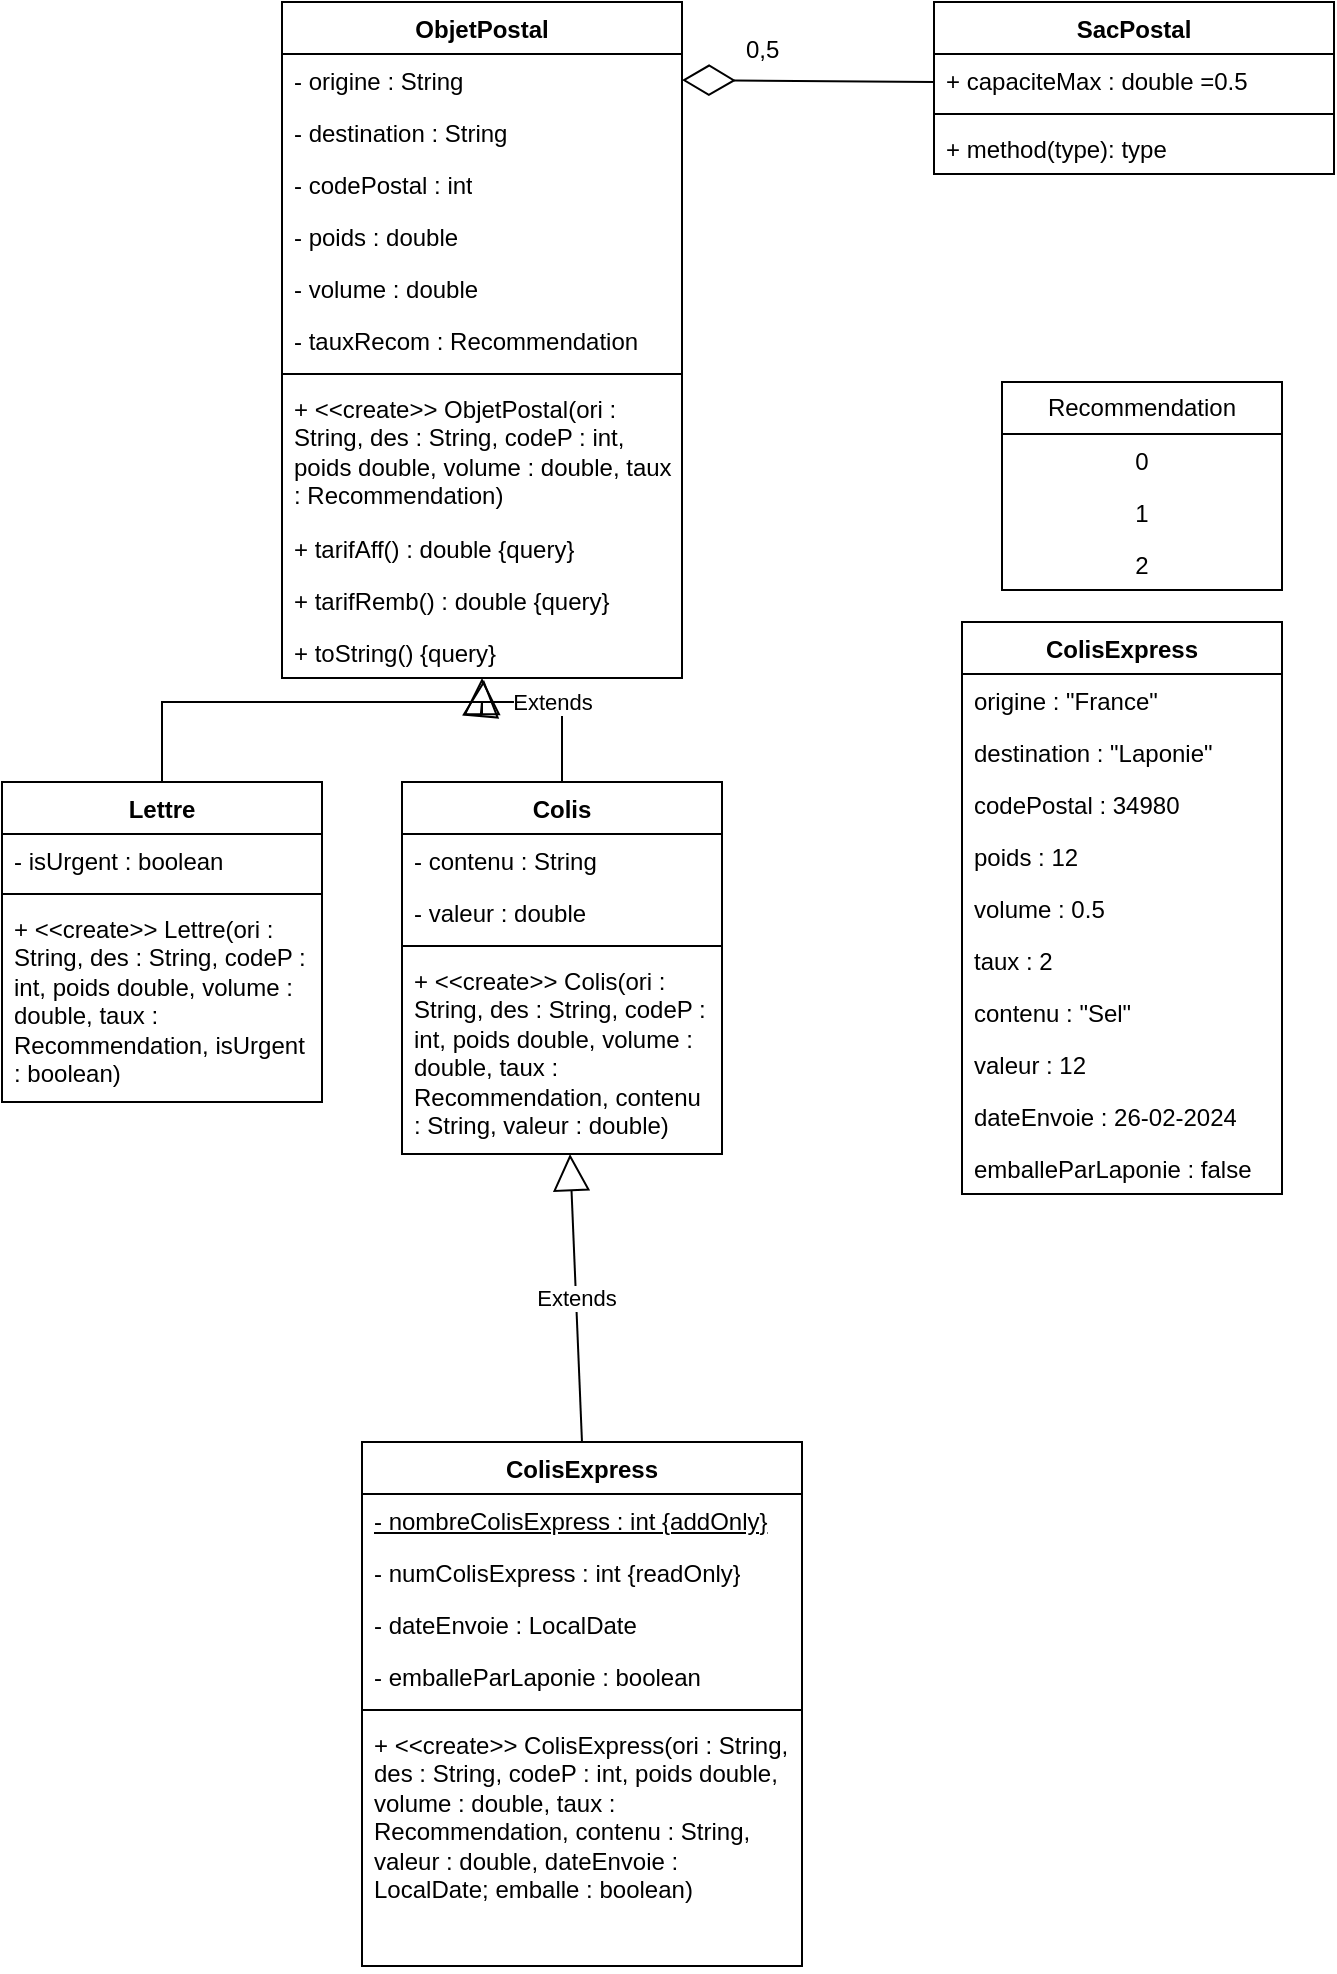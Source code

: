 <mxfile version="23.1.6" type="device">
  <diagram name="Page-1" id="HHqQeTKHzqVGIIFNzKew">
    <mxGraphModel dx="1195" dy="604" grid="1" gridSize="10" guides="1" tooltips="1" connect="1" arrows="1" fold="1" page="1" pageScale="1" pageWidth="827" pageHeight="1169" math="0" shadow="0">
      <root>
        <mxCell id="0" />
        <mxCell id="1" parent="0" />
        <mxCell id="ARqyOtr9gMvbgYMCcB9u-5" value="ObjetPostal" style="swimlane;fontStyle=1;align=center;verticalAlign=top;childLayout=stackLayout;horizontal=1;startSize=26;horizontalStack=0;resizeParent=1;resizeParentMax=0;resizeLast=0;collapsible=1;marginBottom=0;whiteSpace=wrap;html=1;" vertex="1" parent="1">
          <mxGeometry x="234" y="30" width="200" height="338" as="geometry" />
        </mxCell>
        <mxCell id="ARqyOtr9gMvbgYMCcB9u-6" value="&lt;div&gt;- origine : String&lt;/div&gt;" style="text;strokeColor=none;fillColor=none;align=left;verticalAlign=top;spacingLeft=4;spacingRight=4;overflow=hidden;rotatable=0;points=[[0,0.5],[1,0.5]];portConstraint=eastwest;whiteSpace=wrap;html=1;" vertex="1" parent="ARqyOtr9gMvbgYMCcB9u-5">
          <mxGeometry y="26" width="200" height="26" as="geometry" />
        </mxCell>
        <mxCell id="ARqyOtr9gMvbgYMCcB9u-7" value="&lt;div&gt;- destination : String&lt;/div&gt;" style="text;strokeColor=none;fillColor=none;align=left;verticalAlign=top;spacingLeft=4;spacingRight=4;overflow=hidden;rotatable=0;points=[[0,0.5],[1,0.5]];portConstraint=eastwest;whiteSpace=wrap;html=1;" vertex="1" parent="ARqyOtr9gMvbgYMCcB9u-5">
          <mxGeometry y="52" width="200" height="26" as="geometry" />
        </mxCell>
        <mxCell id="ARqyOtr9gMvbgYMCcB9u-8" value="- codePostal : int" style="text;strokeColor=none;fillColor=none;align=left;verticalAlign=top;spacingLeft=4;spacingRight=4;overflow=hidden;rotatable=0;points=[[0,0.5],[1,0.5]];portConstraint=eastwest;whiteSpace=wrap;html=1;" vertex="1" parent="ARqyOtr9gMvbgYMCcB9u-5">
          <mxGeometry y="78" width="200" height="26" as="geometry" />
        </mxCell>
        <mxCell id="ARqyOtr9gMvbgYMCcB9u-9" value="- poids : double" style="text;strokeColor=none;fillColor=none;align=left;verticalAlign=top;spacingLeft=4;spacingRight=4;overflow=hidden;rotatable=0;points=[[0,0.5],[1,0.5]];portConstraint=eastwest;whiteSpace=wrap;html=1;" vertex="1" parent="ARqyOtr9gMvbgYMCcB9u-5">
          <mxGeometry y="104" width="200" height="26" as="geometry" />
        </mxCell>
        <mxCell id="ARqyOtr9gMvbgYMCcB9u-10" value="- volume : double" style="text;strokeColor=none;fillColor=none;align=left;verticalAlign=top;spacingLeft=4;spacingRight=4;overflow=hidden;rotatable=0;points=[[0,0.5],[1,0.5]];portConstraint=eastwest;whiteSpace=wrap;html=1;" vertex="1" parent="ARqyOtr9gMvbgYMCcB9u-5">
          <mxGeometry y="130" width="200" height="26" as="geometry" />
        </mxCell>
        <mxCell id="ARqyOtr9gMvbgYMCcB9u-11" value="- tauxRecom : Recommendation" style="text;strokeColor=none;fillColor=none;align=left;verticalAlign=top;spacingLeft=4;spacingRight=4;overflow=hidden;rotatable=0;points=[[0,0.5],[1,0.5]];portConstraint=eastwest;whiteSpace=wrap;html=1;" vertex="1" parent="ARqyOtr9gMvbgYMCcB9u-5">
          <mxGeometry y="156" width="200" height="26" as="geometry" />
        </mxCell>
        <mxCell id="ARqyOtr9gMvbgYMCcB9u-12" value="" style="line;strokeWidth=1;fillColor=none;align=left;verticalAlign=middle;spacingTop=-1;spacingLeft=3;spacingRight=3;rotatable=0;labelPosition=right;points=[];portConstraint=eastwest;strokeColor=inherit;" vertex="1" parent="ARqyOtr9gMvbgYMCcB9u-5">
          <mxGeometry y="182" width="200" height="8" as="geometry" />
        </mxCell>
        <mxCell id="ARqyOtr9gMvbgYMCcB9u-13" value="&lt;div&gt;+ &amp;lt;&amp;lt;create&amp;gt;&amp;gt; ObjetPostal(ori : String, des : String, codeP : int, poids double, volume : double, taux : Recommendation)&lt;/div&gt;" style="text;strokeColor=none;fillColor=none;align=left;verticalAlign=top;spacingLeft=4;spacingRight=4;overflow=hidden;rotatable=0;points=[[0,0.5],[1,0.5]];portConstraint=eastwest;whiteSpace=wrap;html=1;" vertex="1" parent="ARqyOtr9gMvbgYMCcB9u-5">
          <mxGeometry y="190" width="200" height="70" as="geometry" />
        </mxCell>
        <mxCell id="ARqyOtr9gMvbgYMCcB9u-14" value="+ tarifAff() : double {query}" style="text;strokeColor=none;fillColor=none;align=left;verticalAlign=top;spacingLeft=4;spacingRight=4;overflow=hidden;rotatable=0;points=[[0,0.5],[1,0.5]];portConstraint=eastwest;whiteSpace=wrap;html=1;" vertex="1" parent="ARqyOtr9gMvbgYMCcB9u-5">
          <mxGeometry y="260" width="200" height="26" as="geometry" />
        </mxCell>
        <mxCell id="ARqyOtr9gMvbgYMCcB9u-15" value="+ tarifRemb() : double {query}" style="text;strokeColor=none;fillColor=none;align=left;verticalAlign=top;spacingLeft=4;spacingRight=4;overflow=hidden;rotatable=0;points=[[0,0.5],[1,0.5]];portConstraint=eastwest;whiteSpace=wrap;html=1;" vertex="1" parent="ARqyOtr9gMvbgYMCcB9u-5">
          <mxGeometry y="286" width="200" height="26" as="geometry" />
        </mxCell>
        <mxCell id="ARqyOtr9gMvbgYMCcB9u-16" value="+ toString() {query}" style="text;strokeColor=none;fillColor=none;align=left;verticalAlign=top;spacingLeft=4;spacingRight=4;overflow=hidden;rotatable=0;points=[[0,0.5],[1,0.5]];portConstraint=eastwest;whiteSpace=wrap;html=1;" vertex="1" parent="ARqyOtr9gMvbgYMCcB9u-5">
          <mxGeometry y="312" width="200" height="26" as="geometry" />
        </mxCell>
        <mxCell id="ARqyOtr9gMvbgYMCcB9u-17" value="Recommendation" style="swimlane;fontStyle=0;childLayout=stackLayout;horizontal=1;startSize=26;fillColor=none;horizontalStack=0;resizeParent=1;resizeParentMax=0;resizeLast=0;collapsible=1;marginBottom=0;whiteSpace=wrap;html=1;" vertex="1" parent="1">
          <mxGeometry x="594" y="220" width="140" height="104" as="geometry" />
        </mxCell>
        <mxCell id="ARqyOtr9gMvbgYMCcB9u-18" value="0" style="text;strokeColor=none;fillColor=none;align=center;verticalAlign=top;spacingLeft=4;spacingRight=4;overflow=hidden;rotatable=0;points=[[0,0.5],[1,0.5]];portConstraint=eastwest;whiteSpace=wrap;html=1;" vertex="1" parent="ARqyOtr9gMvbgYMCcB9u-17">
          <mxGeometry y="26" width="140" height="26" as="geometry" />
        </mxCell>
        <mxCell id="ARqyOtr9gMvbgYMCcB9u-19" value="1" style="text;strokeColor=none;fillColor=none;align=center;verticalAlign=top;spacingLeft=4;spacingRight=4;overflow=hidden;rotatable=0;points=[[0,0.5],[1,0.5]];portConstraint=eastwest;whiteSpace=wrap;html=1;" vertex="1" parent="ARqyOtr9gMvbgYMCcB9u-17">
          <mxGeometry y="52" width="140" height="26" as="geometry" />
        </mxCell>
        <mxCell id="ARqyOtr9gMvbgYMCcB9u-20" value="2" style="text;strokeColor=none;fillColor=none;align=center;verticalAlign=top;spacingLeft=4;spacingRight=4;overflow=hidden;rotatable=0;points=[[0,0.5],[1,0.5]];portConstraint=eastwest;whiteSpace=wrap;html=1;" vertex="1" parent="ARqyOtr9gMvbgYMCcB9u-17">
          <mxGeometry y="78" width="140" height="26" as="geometry" />
        </mxCell>
        <mxCell id="ARqyOtr9gMvbgYMCcB9u-21" value="Lettre" style="swimlane;fontStyle=1;align=center;verticalAlign=top;childLayout=stackLayout;horizontal=1;startSize=26;horizontalStack=0;resizeParent=1;resizeParentMax=0;resizeLast=0;collapsible=1;marginBottom=0;whiteSpace=wrap;html=1;" vertex="1" parent="1">
          <mxGeometry x="94" y="420" width="160" height="160" as="geometry" />
        </mxCell>
        <mxCell id="ARqyOtr9gMvbgYMCcB9u-22" value="- isUrgent : boolean" style="text;strokeColor=none;fillColor=none;align=left;verticalAlign=top;spacingLeft=4;spacingRight=4;overflow=hidden;rotatable=0;points=[[0,0.5],[1,0.5]];portConstraint=eastwest;whiteSpace=wrap;html=1;" vertex="1" parent="ARqyOtr9gMvbgYMCcB9u-21">
          <mxGeometry y="26" width="160" height="26" as="geometry" />
        </mxCell>
        <mxCell id="ARqyOtr9gMvbgYMCcB9u-23" value="" style="line;strokeWidth=1;fillColor=none;align=left;verticalAlign=middle;spacingTop=-1;spacingLeft=3;spacingRight=3;rotatable=0;labelPosition=right;points=[];portConstraint=eastwest;strokeColor=inherit;" vertex="1" parent="ARqyOtr9gMvbgYMCcB9u-21">
          <mxGeometry y="52" width="160" height="8" as="geometry" />
        </mxCell>
        <mxCell id="ARqyOtr9gMvbgYMCcB9u-24" value="+ &amp;lt;&amp;lt;create&amp;gt;&amp;gt; Lettre(ori : String, des : String, codeP : int, poids double, volume : double, taux : Recommendation, isUrgent : boolean)" style="text;strokeColor=none;fillColor=none;align=left;verticalAlign=top;spacingLeft=4;spacingRight=4;overflow=hidden;rotatable=0;points=[[0,0.5],[1,0.5]];portConstraint=eastwest;whiteSpace=wrap;html=1;" vertex="1" parent="ARqyOtr9gMvbgYMCcB9u-21">
          <mxGeometry y="60" width="160" height="100" as="geometry" />
        </mxCell>
        <mxCell id="ARqyOtr9gMvbgYMCcB9u-25" value="Extends" style="endArrow=block;endSize=16;endFill=0;rounded=0;exitX=0.5;exitY=0;exitDx=0;exitDy=0;html=1;textOpacity=0;" edge="1" parent="1" source="ARqyOtr9gMvbgYMCcB9u-21" target="ARqyOtr9gMvbgYMCcB9u-16">
          <mxGeometry x="-0.372" y="51" width="160" relative="1" as="geometry">
            <mxPoint x="384" y="360" as="sourcePoint" />
            <mxPoint x="544" y="360" as="targetPoint" />
            <Array as="points">
              <mxPoint x="174" y="380" />
              <mxPoint x="334" y="380" />
            </Array>
            <mxPoint as="offset" />
          </mxGeometry>
        </mxCell>
        <mxCell id="ARqyOtr9gMvbgYMCcB9u-26" value="Colis" style="swimlane;fontStyle=1;align=center;verticalAlign=top;childLayout=stackLayout;horizontal=1;startSize=26;horizontalStack=0;resizeParent=1;resizeParentMax=0;resizeLast=0;collapsible=1;marginBottom=0;whiteSpace=wrap;html=1;" vertex="1" parent="1">
          <mxGeometry x="294" y="420" width="160" height="186" as="geometry" />
        </mxCell>
        <mxCell id="ARqyOtr9gMvbgYMCcB9u-27" value="- contenu : String" style="text;strokeColor=none;fillColor=none;align=left;verticalAlign=top;spacingLeft=4;spacingRight=4;overflow=hidden;rotatable=0;points=[[0,0.5],[1,0.5]];portConstraint=eastwest;whiteSpace=wrap;html=1;" vertex="1" parent="ARqyOtr9gMvbgYMCcB9u-26">
          <mxGeometry y="26" width="160" height="26" as="geometry" />
        </mxCell>
        <mxCell id="ARqyOtr9gMvbgYMCcB9u-28" value="- valeur : double" style="text;strokeColor=none;fillColor=none;align=left;verticalAlign=top;spacingLeft=4;spacingRight=4;overflow=hidden;rotatable=0;points=[[0,0.5],[1,0.5]];portConstraint=eastwest;whiteSpace=wrap;html=1;" vertex="1" parent="ARqyOtr9gMvbgYMCcB9u-26">
          <mxGeometry y="52" width="160" height="26" as="geometry" />
        </mxCell>
        <mxCell id="ARqyOtr9gMvbgYMCcB9u-29" value="" style="line;strokeWidth=1;fillColor=none;align=left;verticalAlign=middle;spacingTop=-1;spacingLeft=3;spacingRight=3;rotatable=0;labelPosition=right;points=[];portConstraint=eastwest;strokeColor=inherit;" vertex="1" parent="ARqyOtr9gMvbgYMCcB9u-26">
          <mxGeometry y="78" width="160" height="8" as="geometry" />
        </mxCell>
        <mxCell id="ARqyOtr9gMvbgYMCcB9u-30" value="+ &amp;lt;&amp;lt;create&amp;gt;&amp;gt; Colis(ori : String, des : String, codeP : int, poids double, volume : double, taux : Recommendation, contenu : String, valeur : double)" style="text;strokeColor=none;fillColor=none;align=left;verticalAlign=top;spacingLeft=4;spacingRight=4;overflow=hidden;rotatable=0;points=[[0,0.5],[1,0.5]];portConstraint=eastwest;whiteSpace=wrap;html=1;" vertex="1" parent="ARqyOtr9gMvbgYMCcB9u-26">
          <mxGeometry y="86" width="160" height="100" as="geometry" />
        </mxCell>
        <mxCell id="ARqyOtr9gMvbgYMCcB9u-31" value="ColisExpress" style="swimlane;fontStyle=1;align=center;verticalAlign=top;childLayout=stackLayout;horizontal=1;startSize=26;horizontalStack=0;resizeParent=1;resizeParentMax=0;resizeLast=0;collapsible=1;marginBottom=0;whiteSpace=wrap;html=1;" vertex="1" parent="1">
          <mxGeometry x="274" y="750" width="220" height="262" as="geometry" />
        </mxCell>
        <mxCell id="ARqyOtr9gMvbgYMCcB9u-32" value="&lt;u&gt;- nombreColisExpress : int {addOnly}&lt;/u&gt;" style="text;strokeColor=none;fillColor=none;align=left;verticalAlign=top;spacingLeft=4;spacingRight=4;overflow=hidden;rotatable=0;points=[[0,0.5],[1,0.5]];portConstraint=eastwest;whiteSpace=wrap;html=1;" vertex="1" parent="ARqyOtr9gMvbgYMCcB9u-31">
          <mxGeometry y="26" width="220" height="26" as="geometry" />
        </mxCell>
        <mxCell id="ARqyOtr9gMvbgYMCcB9u-33" value="- numColisExpress : int {readOnly}" style="text;strokeColor=none;fillColor=none;align=left;verticalAlign=top;spacingLeft=4;spacingRight=4;overflow=hidden;rotatable=0;points=[[0,0.5],[1,0.5]];portConstraint=eastwest;whiteSpace=wrap;html=1;" vertex="1" parent="ARqyOtr9gMvbgYMCcB9u-31">
          <mxGeometry y="52" width="220" height="26" as="geometry" />
        </mxCell>
        <mxCell id="ARqyOtr9gMvbgYMCcB9u-34" value="- dateEnvoie : LocalDate" style="text;strokeColor=none;fillColor=none;align=left;verticalAlign=top;spacingLeft=4;spacingRight=4;overflow=hidden;rotatable=0;points=[[0,0.5],[1,0.5]];portConstraint=eastwest;whiteSpace=wrap;html=1;" vertex="1" parent="ARqyOtr9gMvbgYMCcB9u-31">
          <mxGeometry y="78" width="220" height="26" as="geometry" />
        </mxCell>
        <mxCell id="ARqyOtr9gMvbgYMCcB9u-35" value="- emballeParLaponie : boolean" style="text;strokeColor=none;fillColor=none;align=left;verticalAlign=top;spacingLeft=4;spacingRight=4;overflow=hidden;rotatable=0;points=[[0,0.5],[1,0.5]];portConstraint=eastwest;whiteSpace=wrap;html=1;" vertex="1" parent="ARqyOtr9gMvbgYMCcB9u-31">
          <mxGeometry y="104" width="220" height="26" as="geometry" />
        </mxCell>
        <mxCell id="ARqyOtr9gMvbgYMCcB9u-36" value="" style="line;strokeWidth=1;fillColor=none;align=left;verticalAlign=middle;spacingTop=-1;spacingLeft=3;spacingRight=3;rotatable=0;labelPosition=right;points=[];portConstraint=eastwest;strokeColor=inherit;" vertex="1" parent="ARqyOtr9gMvbgYMCcB9u-31">
          <mxGeometry y="130" width="220" height="8" as="geometry" />
        </mxCell>
        <mxCell id="ARqyOtr9gMvbgYMCcB9u-37" value="+ &amp;lt;&amp;lt;create&amp;gt;&amp;gt; ColisExpress(ori : String, des : String, codeP : int, poids double, volume : double, taux : Recommendation, contenu : String, valeur : double, dateEnvoie : LocalDate; emballe : boolean)" style="text;strokeColor=none;fillColor=none;align=left;verticalAlign=top;spacingLeft=4;spacingRight=4;overflow=hidden;rotatable=0;points=[[0,0.5],[1,0.5]];portConstraint=eastwest;whiteSpace=wrap;html=1;" vertex="1" parent="ARqyOtr9gMvbgYMCcB9u-31">
          <mxGeometry y="138" width="220" height="124" as="geometry" />
        </mxCell>
        <mxCell id="ARqyOtr9gMvbgYMCcB9u-38" value="Extends" style="endArrow=block;endSize=16;endFill=0;html=1;rounded=0;exitX=0.5;exitY=0;exitDx=0;exitDy=0;entryX=0.505;entryY=1.038;entryDx=0;entryDy=0;entryPerimeter=0;" edge="1" parent="1" source="ARqyOtr9gMvbgYMCcB9u-26" target="ARqyOtr9gMvbgYMCcB9u-16">
          <mxGeometry width="160" relative="1" as="geometry">
            <mxPoint x="464" y="360" as="sourcePoint" />
            <mxPoint x="364" y="340" as="targetPoint" />
            <Array as="points">
              <mxPoint x="374" y="380" />
              <mxPoint x="334" y="380" />
            </Array>
          </mxGeometry>
        </mxCell>
        <mxCell id="ARqyOtr9gMvbgYMCcB9u-39" value="Extends" style="endArrow=block;endSize=16;endFill=0;html=1;rounded=0;exitX=0.5;exitY=0;exitDx=0;exitDy=0;entryX=0.525;entryY=1;entryDx=0;entryDy=0;entryPerimeter=0;" edge="1" parent="1" source="ARqyOtr9gMvbgYMCcB9u-31" target="ARqyOtr9gMvbgYMCcB9u-30">
          <mxGeometry width="160" relative="1" as="geometry">
            <mxPoint x="344" y="550" as="sourcePoint" />
            <mxPoint x="504" y="550" as="targetPoint" />
          </mxGeometry>
        </mxCell>
        <mxCell id="ARqyOtr9gMvbgYMCcB9u-40" value="ColisExpress" style="swimlane;fontStyle=1;align=center;verticalAlign=top;childLayout=stackLayout;horizontal=1;startSize=26;horizontalStack=0;resizeParent=1;resizeParentMax=0;resizeLast=0;collapsible=1;marginBottom=0;whiteSpace=wrap;html=1;" vertex="1" parent="1">
          <mxGeometry x="574" y="340" width="160" height="286" as="geometry" />
        </mxCell>
        <mxCell id="ARqyOtr9gMvbgYMCcB9u-41" value="origine : &quot;France&quot;" style="text;strokeColor=none;fillColor=none;align=left;verticalAlign=top;spacingLeft=4;spacingRight=4;overflow=hidden;rotatable=0;points=[[0,0.5],[1,0.5]];portConstraint=eastwest;whiteSpace=wrap;html=1;" vertex="1" parent="ARqyOtr9gMvbgYMCcB9u-40">
          <mxGeometry y="26" width="160" height="26" as="geometry" />
        </mxCell>
        <mxCell id="ARqyOtr9gMvbgYMCcB9u-42" value="destination : &quot;Laponie&quot;" style="text;strokeColor=none;fillColor=none;align=left;verticalAlign=top;spacingLeft=4;spacingRight=4;overflow=hidden;rotatable=0;points=[[0,0.5],[1,0.5]];portConstraint=eastwest;whiteSpace=wrap;html=1;" vertex="1" parent="ARqyOtr9gMvbgYMCcB9u-40">
          <mxGeometry y="52" width="160" height="26" as="geometry" />
        </mxCell>
        <mxCell id="ARqyOtr9gMvbgYMCcB9u-43" value="codePostal : 34980" style="text;strokeColor=none;fillColor=none;align=left;verticalAlign=top;spacingLeft=4;spacingRight=4;overflow=hidden;rotatable=0;points=[[0,0.5],[1,0.5]];portConstraint=eastwest;whiteSpace=wrap;html=1;" vertex="1" parent="ARqyOtr9gMvbgYMCcB9u-40">
          <mxGeometry y="78" width="160" height="26" as="geometry" />
        </mxCell>
        <mxCell id="ARqyOtr9gMvbgYMCcB9u-44" value="poids : 12" style="text;strokeColor=none;fillColor=none;align=left;verticalAlign=top;spacingLeft=4;spacingRight=4;overflow=hidden;rotatable=0;points=[[0,0.5],[1,0.5]];portConstraint=eastwest;whiteSpace=wrap;html=1;" vertex="1" parent="ARqyOtr9gMvbgYMCcB9u-40">
          <mxGeometry y="104" width="160" height="26" as="geometry" />
        </mxCell>
        <mxCell id="ARqyOtr9gMvbgYMCcB9u-45" value="volume : 0.5" style="text;strokeColor=none;fillColor=none;align=left;verticalAlign=top;spacingLeft=4;spacingRight=4;overflow=hidden;rotatable=0;points=[[0,0.5],[1,0.5]];portConstraint=eastwest;whiteSpace=wrap;html=1;" vertex="1" parent="ARqyOtr9gMvbgYMCcB9u-40">
          <mxGeometry y="130" width="160" height="26" as="geometry" />
        </mxCell>
        <mxCell id="ARqyOtr9gMvbgYMCcB9u-46" value="taux : 2" style="text;strokeColor=none;fillColor=none;align=left;verticalAlign=top;spacingLeft=4;spacingRight=4;overflow=hidden;rotatable=0;points=[[0,0.5],[1,0.5]];portConstraint=eastwest;whiteSpace=wrap;html=1;" vertex="1" parent="ARqyOtr9gMvbgYMCcB9u-40">
          <mxGeometry y="156" width="160" height="26" as="geometry" />
        </mxCell>
        <mxCell id="ARqyOtr9gMvbgYMCcB9u-47" value="contenu : &quot;Sel&quot;" style="text;strokeColor=none;fillColor=none;align=left;verticalAlign=top;spacingLeft=4;spacingRight=4;overflow=hidden;rotatable=0;points=[[0,0.5],[1,0.5]];portConstraint=eastwest;whiteSpace=wrap;html=1;" vertex="1" parent="ARqyOtr9gMvbgYMCcB9u-40">
          <mxGeometry y="182" width="160" height="26" as="geometry" />
        </mxCell>
        <mxCell id="ARqyOtr9gMvbgYMCcB9u-48" value="valeur : 12" style="text;strokeColor=none;fillColor=none;align=left;verticalAlign=top;spacingLeft=4;spacingRight=4;overflow=hidden;rotatable=0;points=[[0,0.5],[1,0.5]];portConstraint=eastwest;whiteSpace=wrap;html=1;" vertex="1" parent="ARqyOtr9gMvbgYMCcB9u-40">
          <mxGeometry y="208" width="160" height="26" as="geometry" />
        </mxCell>
        <mxCell id="ARqyOtr9gMvbgYMCcB9u-49" value="dateEnvoie : 26-02-2024" style="text;strokeColor=none;fillColor=none;align=left;verticalAlign=top;spacingLeft=4;spacingRight=4;overflow=hidden;rotatable=0;points=[[0,0.5],[1,0.5]];portConstraint=eastwest;whiteSpace=wrap;html=1;" vertex="1" parent="ARqyOtr9gMvbgYMCcB9u-40">
          <mxGeometry y="234" width="160" height="26" as="geometry" />
        </mxCell>
        <mxCell id="ARqyOtr9gMvbgYMCcB9u-50" value="emballeParLaponie : false" style="text;strokeColor=none;fillColor=none;align=left;verticalAlign=top;spacingLeft=4;spacingRight=4;overflow=hidden;rotatable=0;points=[[0,0.5],[1,0.5]];portConstraint=eastwest;whiteSpace=wrap;html=1;" vertex="1" parent="ARqyOtr9gMvbgYMCcB9u-40">
          <mxGeometry y="260" width="160" height="26" as="geometry" />
        </mxCell>
        <mxCell id="ARqyOtr9gMvbgYMCcB9u-51" value="SacPostal" style="swimlane;fontStyle=1;align=center;verticalAlign=top;childLayout=stackLayout;horizontal=1;startSize=26;horizontalStack=0;resizeParent=1;resizeParentMax=0;resizeLast=0;collapsible=1;marginBottom=0;whiteSpace=wrap;html=1;" vertex="1" parent="1">
          <mxGeometry x="560" y="30" width="200" height="86" as="geometry" />
        </mxCell>
        <mxCell id="ARqyOtr9gMvbgYMCcB9u-52" value="+ capaciteMax : double =0.5" style="text;strokeColor=none;fillColor=none;align=left;verticalAlign=top;spacingLeft=4;spacingRight=4;overflow=hidden;rotatable=0;points=[[0,0.5],[1,0.5]];portConstraint=eastwest;whiteSpace=wrap;html=1;" vertex="1" parent="ARqyOtr9gMvbgYMCcB9u-51">
          <mxGeometry y="26" width="200" height="26" as="geometry" />
        </mxCell>
        <mxCell id="ARqyOtr9gMvbgYMCcB9u-55" value="" style="endArrow=diamondThin;endFill=0;endSize=24;html=1;rounded=0;entryX=1;entryY=0.5;entryDx=0;entryDy=0;" edge="1" parent="ARqyOtr9gMvbgYMCcB9u-51" target="ARqyOtr9gMvbgYMCcB9u-6">
          <mxGeometry width="160" relative="1" as="geometry">
            <mxPoint y="40" as="sourcePoint" />
            <mxPoint x="160" y="40" as="targetPoint" />
          </mxGeometry>
        </mxCell>
        <mxCell id="ARqyOtr9gMvbgYMCcB9u-53" value="" style="line;strokeWidth=1;fillColor=none;align=left;verticalAlign=middle;spacingTop=-1;spacingLeft=3;spacingRight=3;rotatable=0;labelPosition=right;points=[];portConstraint=eastwest;strokeColor=inherit;" vertex="1" parent="ARqyOtr9gMvbgYMCcB9u-51">
          <mxGeometry y="52" width="200" height="8" as="geometry" />
        </mxCell>
        <mxCell id="ARqyOtr9gMvbgYMCcB9u-54" value="+ method(type): type" style="text;strokeColor=none;fillColor=none;align=left;verticalAlign=top;spacingLeft=4;spacingRight=4;overflow=hidden;rotatable=0;points=[[0,0.5],[1,0.5]];portConstraint=eastwest;whiteSpace=wrap;html=1;" vertex="1" parent="ARqyOtr9gMvbgYMCcB9u-51">
          <mxGeometry y="60" width="200" height="26" as="geometry" />
        </mxCell>
        <mxCell id="ARqyOtr9gMvbgYMCcB9u-56" value="0,5" style="text;strokeColor=none;fillColor=none;align=left;verticalAlign=top;spacingLeft=4;spacingRight=4;overflow=hidden;rotatable=0;points=[[0,0.5],[1,0.5]];portConstraint=eastwest;whiteSpace=wrap;html=1;" vertex="1" parent="1">
          <mxGeometry x="460" y="40" width="100" height="26" as="geometry" />
        </mxCell>
      </root>
    </mxGraphModel>
  </diagram>
</mxfile>
